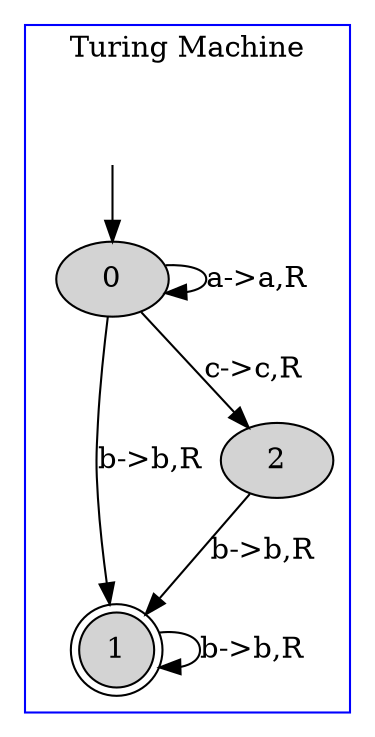 digraph G {
	subgraph cluster_1 {
		node [style=filled];
		label = "Turing Machine"
		color=blue;

		0;
		1 [shape="doublecircle"];
		2;
		0->0[label="a->a,R"];
		0->1[label="b->b,R"];
		0->2[label="c->c,R"];
		1->1[label="b->b,R"];
		2->1[label="b->b,R"];
x [color=white, label=""];		x->0	}

}